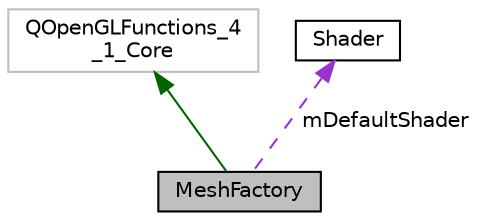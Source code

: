 digraph "MeshFactory"
{
  edge [fontname="Helvetica",fontsize="10",labelfontname="Helvetica",labelfontsize="10"];
  node [fontname="Helvetica",fontsize="10",shape=record];
  Node2 [label="MeshFactory",height=0.2,width=0.4,color="black", fillcolor="grey75", style="filled", fontcolor="black"];
  Node3 -> Node2 [dir="back",color="darkgreen",fontsize="10",style="solid",fontname="Helvetica"];
  Node3 [label="QOpenGLFunctions_4\l_1_Core",height=0.2,width=0.4,color="grey75", fillcolor="white", style="filled"];
  Node4 -> Node2 [dir="back",color="darkorchid3",fontsize="10",style="dashed",label=" mDefaultShader" ,fontname="Helvetica"];
  Node4 [label="Shader",height=0.2,width=0.4,color="black", fillcolor="white", style="filled",URL="$class_shader.html"];
}
